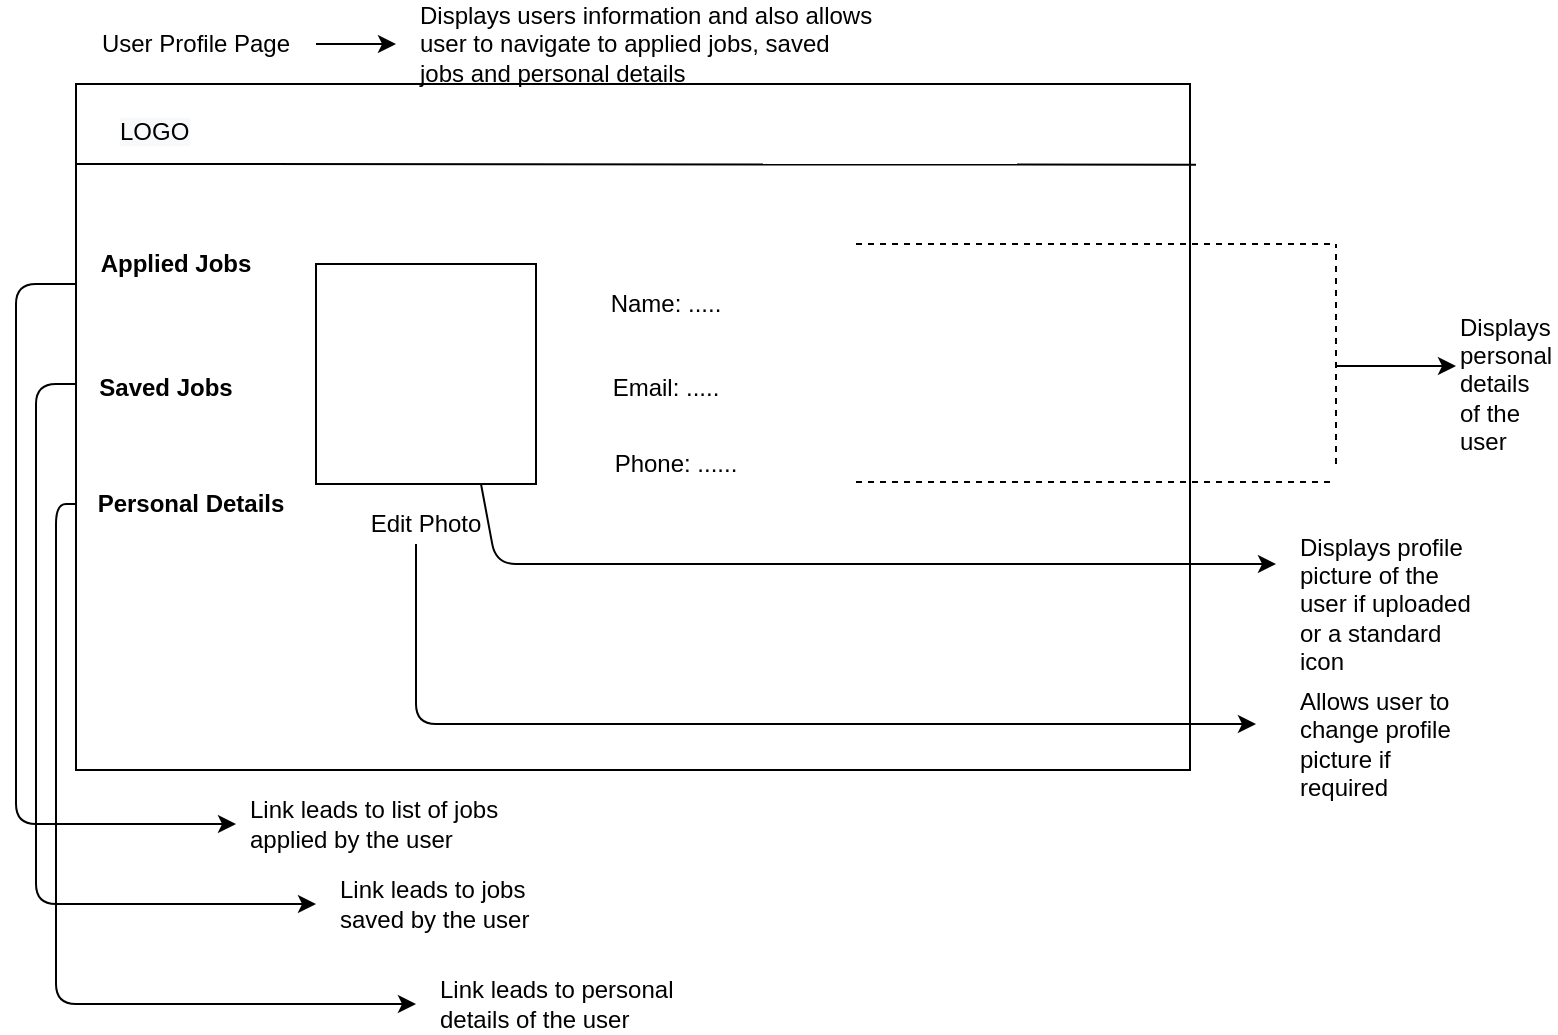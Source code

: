 <mxfile version="13.0.2" type="device"><diagram id="AWTxgjODuhE7Vd0kiwTV" name="Page-1"><mxGraphModel dx="782" dy="1589" grid="0" gridSize="10" guides="1" tooltips="1" connect="1" arrows="1" fold="1" page="1" pageScale="1" pageWidth="827" pageHeight="1169" math="0" shadow="0"><root><mxCell id="0"/><mxCell id="1" parent="0"/><mxCell id="X7Yz-bS7m66rSrnPLLtp-3" value="" style="rounded=0;whiteSpace=wrap;html=1;" vertex="1" parent="1"><mxGeometry x="40" y="40" width="557" height="343" as="geometry"/></mxCell><mxCell id="X7Yz-bS7m66rSrnPLLtp-4" value="" style="endArrow=none;html=1;entryX=1;entryY=0.126;entryDx=0;entryDy=0;entryPerimeter=0;" edge="1" parent="1"><mxGeometry width="50" height="50" relative="1" as="geometry"><mxPoint x="40" y="80" as="sourcePoint"/><mxPoint x="600" y="80.32" as="targetPoint"/></mxGeometry></mxCell><mxCell id="X7Yz-bS7m66rSrnPLLtp-6" value="&lt;!--StartFragment--&gt;&lt;span style=&quot;font-family: Helvetica; font-size: 12px; font-style: normal; font-variant-ligatures: normal; font-variant-caps: normal; font-weight: 400; letter-spacing: normal; orphans: 2; text-align: center; text-indent: 0px; text-transform: none; widows: 2; word-spacing: 0px; -webkit-text-stroke-width: 0px; background-color: rgb(248, 249, 250); text-decoration-style: initial; text-decoration-color: initial; float: none; display: inline !important;&quot;&gt;LOGO&lt;/span&gt;&lt;!--EndFragment--&gt;" style="text;whiteSpace=wrap;html=1;" vertex="1" parent="1"><mxGeometry x="60" y="50" width="40" height="20" as="geometry"/></mxCell><mxCell id="X7Yz-bS7m66rSrnPLLtp-7" value="&lt;b&gt;Applied Jobs&lt;/b&gt;" style="text;html=1;strokeColor=none;fillColor=none;align=center;verticalAlign=middle;whiteSpace=wrap;rounded=0;" vertex="1" parent="1"><mxGeometry x="50" y="120" width="80" height="20" as="geometry"/></mxCell><mxCell id="X7Yz-bS7m66rSrnPLLtp-8" value="&lt;b&gt;Saved Jobs&lt;/b&gt;" style="text;html=1;strokeColor=none;fillColor=none;align=center;verticalAlign=middle;whiteSpace=wrap;rounded=0;" vertex="1" parent="1"><mxGeometry x="50" y="182" width="70" height="20" as="geometry"/></mxCell><mxCell id="X7Yz-bS7m66rSrnPLLtp-9" value="&lt;b&gt;Personal Details&lt;/b&gt;" style="text;html=1;strokeColor=none;fillColor=none;align=center;verticalAlign=middle;whiteSpace=wrap;rounded=0;" vertex="1" parent="1"><mxGeometry x="45" y="240" width="105" height="20" as="geometry"/></mxCell><mxCell id="X7Yz-bS7m66rSrnPLLtp-10" value="" style="rounded=0;whiteSpace=wrap;html=1;" vertex="1" parent="1"><mxGeometry x="160" y="130" width="110" height="110" as="geometry"/></mxCell><mxCell id="X7Yz-bS7m66rSrnPLLtp-11" value="Name: ....." style="text;html=1;strokeColor=none;fillColor=none;align=center;verticalAlign=middle;whiteSpace=wrap;rounded=0;" vertex="1" parent="1"><mxGeometry x="293.5" y="140" width="81.5" height="20" as="geometry"/></mxCell><mxCell id="X7Yz-bS7m66rSrnPLLtp-12" value="Email: ....." style="text;html=1;strokeColor=none;fillColor=none;align=center;verticalAlign=middle;whiteSpace=wrap;rounded=0;" vertex="1" parent="1"><mxGeometry x="298.5" y="182" width="71.5" height="20" as="geometry"/></mxCell><mxCell id="X7Yz-bS7m66rSrnPLLtp-13" value="Phone: ......" style="text;html=1;strokeColor=none;fillColor=none;align=center;verticalAlign=middle;whiteSpace=wrap;rounded=0;" vertex="1" parent="1"><mxGeometry x="293.5" y="220" width="91.5" height="20" as="geometry"/></mxCell><mxCell id="X7Yz-bS7m66rSrnPLLtp-14" value="Edit Photo" style="text;html=1;strokeColor=none;fillColor=none;align=center;verticalAlign=middle;whiteSpace=wrap;rounded=0;" vertex="1" parent="1"><mxGeometry x="155" y="250" width="120" height="20" as="geometry"/></mxCell><mxCell id="X7Yz-bS7m66rSrnPLLtp-23" style="edgeStyle=orthogonalEdgeStyle;rounded=0;orthogonalLoop=1;jettySize=auto;html=1;" edge="1" parent="1" source="X7Yz-bS7m66rSrnPLLtp-22"><mxGeometry relative="1" as="geometry"><mxPoint x="200" y="20" as="targetPoint"/></mxGeometry></mxCell><mxCell id="X7Yz-bS7m66rSrnPLLtp-22" value="User Profile Page" style="text;html=1;strokeColor=none;fillColor=none;align=center;verticalAlign=middle;whiteSpace=wrap;rounded=0;" vertex="1" parent="1"><mxGeometry x="40" y="10" width="120" height="20" as="geometry"/></mxCell><mxCell id="X7Yz-bS7m66rSrnPLLtp-24" value="Displays users information and also allows user to navigate to applied jobs, saved jobs and personal details" style="text;html=1;strokeColor=none;fillColor=none;align=left;verticalAlign=middle;whiteSpace=wrap;rounded=0;" vertex="1" parent="1"><mxGeometry x="210" y="10" width="230" height="20" as="geometry"/></mxCell><mxCell id="X7Yz-bS7m66rSrnPLLtp-26" value="" style="endArrow=none;dashed=1;html=1;" edge="1" parent="1"><mxGeometry width="50" height="50" relative="1" as="geometry"><mxPoint x="430" y="120" as="sourcePoint"/><mxPoint x="670" y="120" as="targetPoint"/></mxGeometry></mxCell><mxCell id="X7Yz-bS7m66rSrnPLLtp-27" value="" style="endArrow=none;dashed=1;html=1;" edge="1" parent="1"><mxGeometry width="50" height="50" relative="1" as="geometry"><mxPoint x="670" y="230" as="sourcePoint"/><mxPoint x="670" y="120" as="targetPoint"/></mxGeometry></mxCell><mxCell id="X7Yz-bS7m66rSrnPLLtp-28" value="" style="endArrow=none;dashed=1;html=1;" edge="1" parent="1"><mxGeometry width="50" height="50" relative="1" as="geometry"><mxPoint x="430" y="239" as="sourcePoint"/><mxPoint x="670" y="239" as="targetPoint"/></mxGeometry></mxCell><mxCell id="X7Yz-bS7m66rSrnPLLtp-29" value="" style="endArrow=classic;html=1;" edge="1" parent="1"><mxGeometry width="50" height="50" relative="1" as="geometry"><mxPoint x="670" y="181" as="sourcePoint"/><mxPoint x="730" y="181" as="targetPoint"/></mxGeometry></mxCell><mxCell id="X7Yz-bS7m66rSrnPLLtp-30" value="Displays personal details of the user" style="text;html=1;strokeColor=none;fillColor=none;align=left;verticalAlign=middle;whiteSpace=wrap;rounded=0;" vertex="1" parent="1"><mxGeometry x="730" y="160" width="50" height="60" as="geometry"/></mxCell><mxCell id="X7Yz-bS7m66rSrnPLLtp-31" value="" style="endArrow=classic;html=1;exitX=0.75;exitY=1;exitDx=0;exitDy=0;" edge="1" parent="1" source="X7Yz-bS7m66rSrnPLLtp-10"><mxGeometry width="50" height="50" relative="1" as="geometry"><mxPoint x="220" y="310" as="sourcePoint"/><mxPoint x="640" y="280" as="targetPoint"/><Array as="points"><mxPoint x="250" y="280"/></Array></mxGeometry></mxCell><mxCell id="X7Yz-bS7m66rSrnPLLtp-33" value="Displays profile picture of the user if uploaded or a standard icon" style="text;html=1;strokeColor=none;fillColor=none;align=left;verticalAlign=middle;whiteSpace=wrap;rounded=0;" vertex="1" parent="1"><mxGeometry x="650" y="270" width="90" height="60" as="geometry"/></mxCell><mxCell id="X7Yz-bS7m66rSrnPLLtp-34" value="" style="endArrow=classic;html=1;exitX=0.75;exitY=1;exitDx=0;exitDy=0;" edge="1" parent="1"><mxGeometry width="50" height="50" relative="1" as="geometry"><mxPoint x="210" y="270" as="sourcePoint"/><mxPoint x="630" y="360" as="targetPoint"/><Array as="points"><mxPoint x="210" y="360"/></Array></mxGeometry></mxCell><mxCell id="X7Yz-bS7m66rSrnPLLtp-35" value="Allows user to change profile picture if required" style="text;html=1;strokeColor=none;fillColor=none;align=left;verticalAlign=middle;whiteSpace=wrap;rounded=0;" vertex="1" parent="1"><mxGeometry x="650" y="350" width="90" height="40" as="geometry"/></mxCell><mxCell id="X7Yz-bS7m66rSrnPLLtp-36" value="" style="endArrow=classic;html=1;" edge="1" parent="1"><mxGeometry width="50" height="50" relative="1" as="geometry"><mxPoint x="40" y="140" as="sourcePoint"/><mxPoint x="120" y="410" as="targetPoint"/><Array as="points"><mxPoint x="10" y="140"/><mxPoint x="10" y="410"/></Array></mxGeometry></mxCell><mxCell id="X7Yz-bS7m66rSrnPLLtp-37" value="" style="endArrow=classic;html=1;" edge="1" parent="1"><mxGeometry width="50" height="50" relative="1" as="geometry"><mxPoint x="40" y="190" as="sourcePoint"/><mxPoint x="160" y="450" as="targetPoint"/><Array as="points"><mxPoint x="20" y="190"/><mxPoint x="20" y="450"/></Array></mxGeometry></mxCell><mxCell id="X7Yz-bS7m66rSrnPLLtp-38" value="" style="endArrow=classic;html=1;" edge="1" parent="1"><mxGeometry width="50" height="50" relative="1" as="geometry"><mxPoint x="40" y="250" as="sourcePoint"/><mxPoint x="210" y="500" as="targetPoint"/><Array as="points"><mxPoint x="30" y="250"/><mxPoint x="30" y="500"/></Array></mxGeometry></mxCell><mxCell id="X7Yz-bS7m66rSrnPLLtp-41" value="Link leads to list of jobs applied by the user" style="text;html=1;strokeColor=none;fillColor=none;align=left;verticalAlign=middle;whiteSpace=wrap;rounded=0;" vertex="1" parent="1"><mxGeometry x="125" y="400" width="145" height="20" as="geometry"/></mxCell><mxCell id="X7Yz-bS7m66rSrnPLLtp-42" value="Link leads to jobs saved by the user" style="text;html=1;strokeColor=none;fillColor=none;align=left;verticalAlign=middle;whiteSpace=wrap;rounded=0;" vertex="1" parent="1"><mxGeometry x="170" y="440" width="110" height="20" as="geometry"/></mxCell><mxCell id="X7Yz-bS7m66rSrnPLLtp-43" value="Link leads to personal details of the user" style="text;html=1;strokeColor=none;fillColor=none;align=left;verticalAlign=middle;whiteSpace=wrap;rounded=0;" vertex="1" parent="1"><mxGeometry x="220" y="490" width="120" height="20" as="geometry"/></mxCell></root></mxGraphModel></diagram></mxfile>
